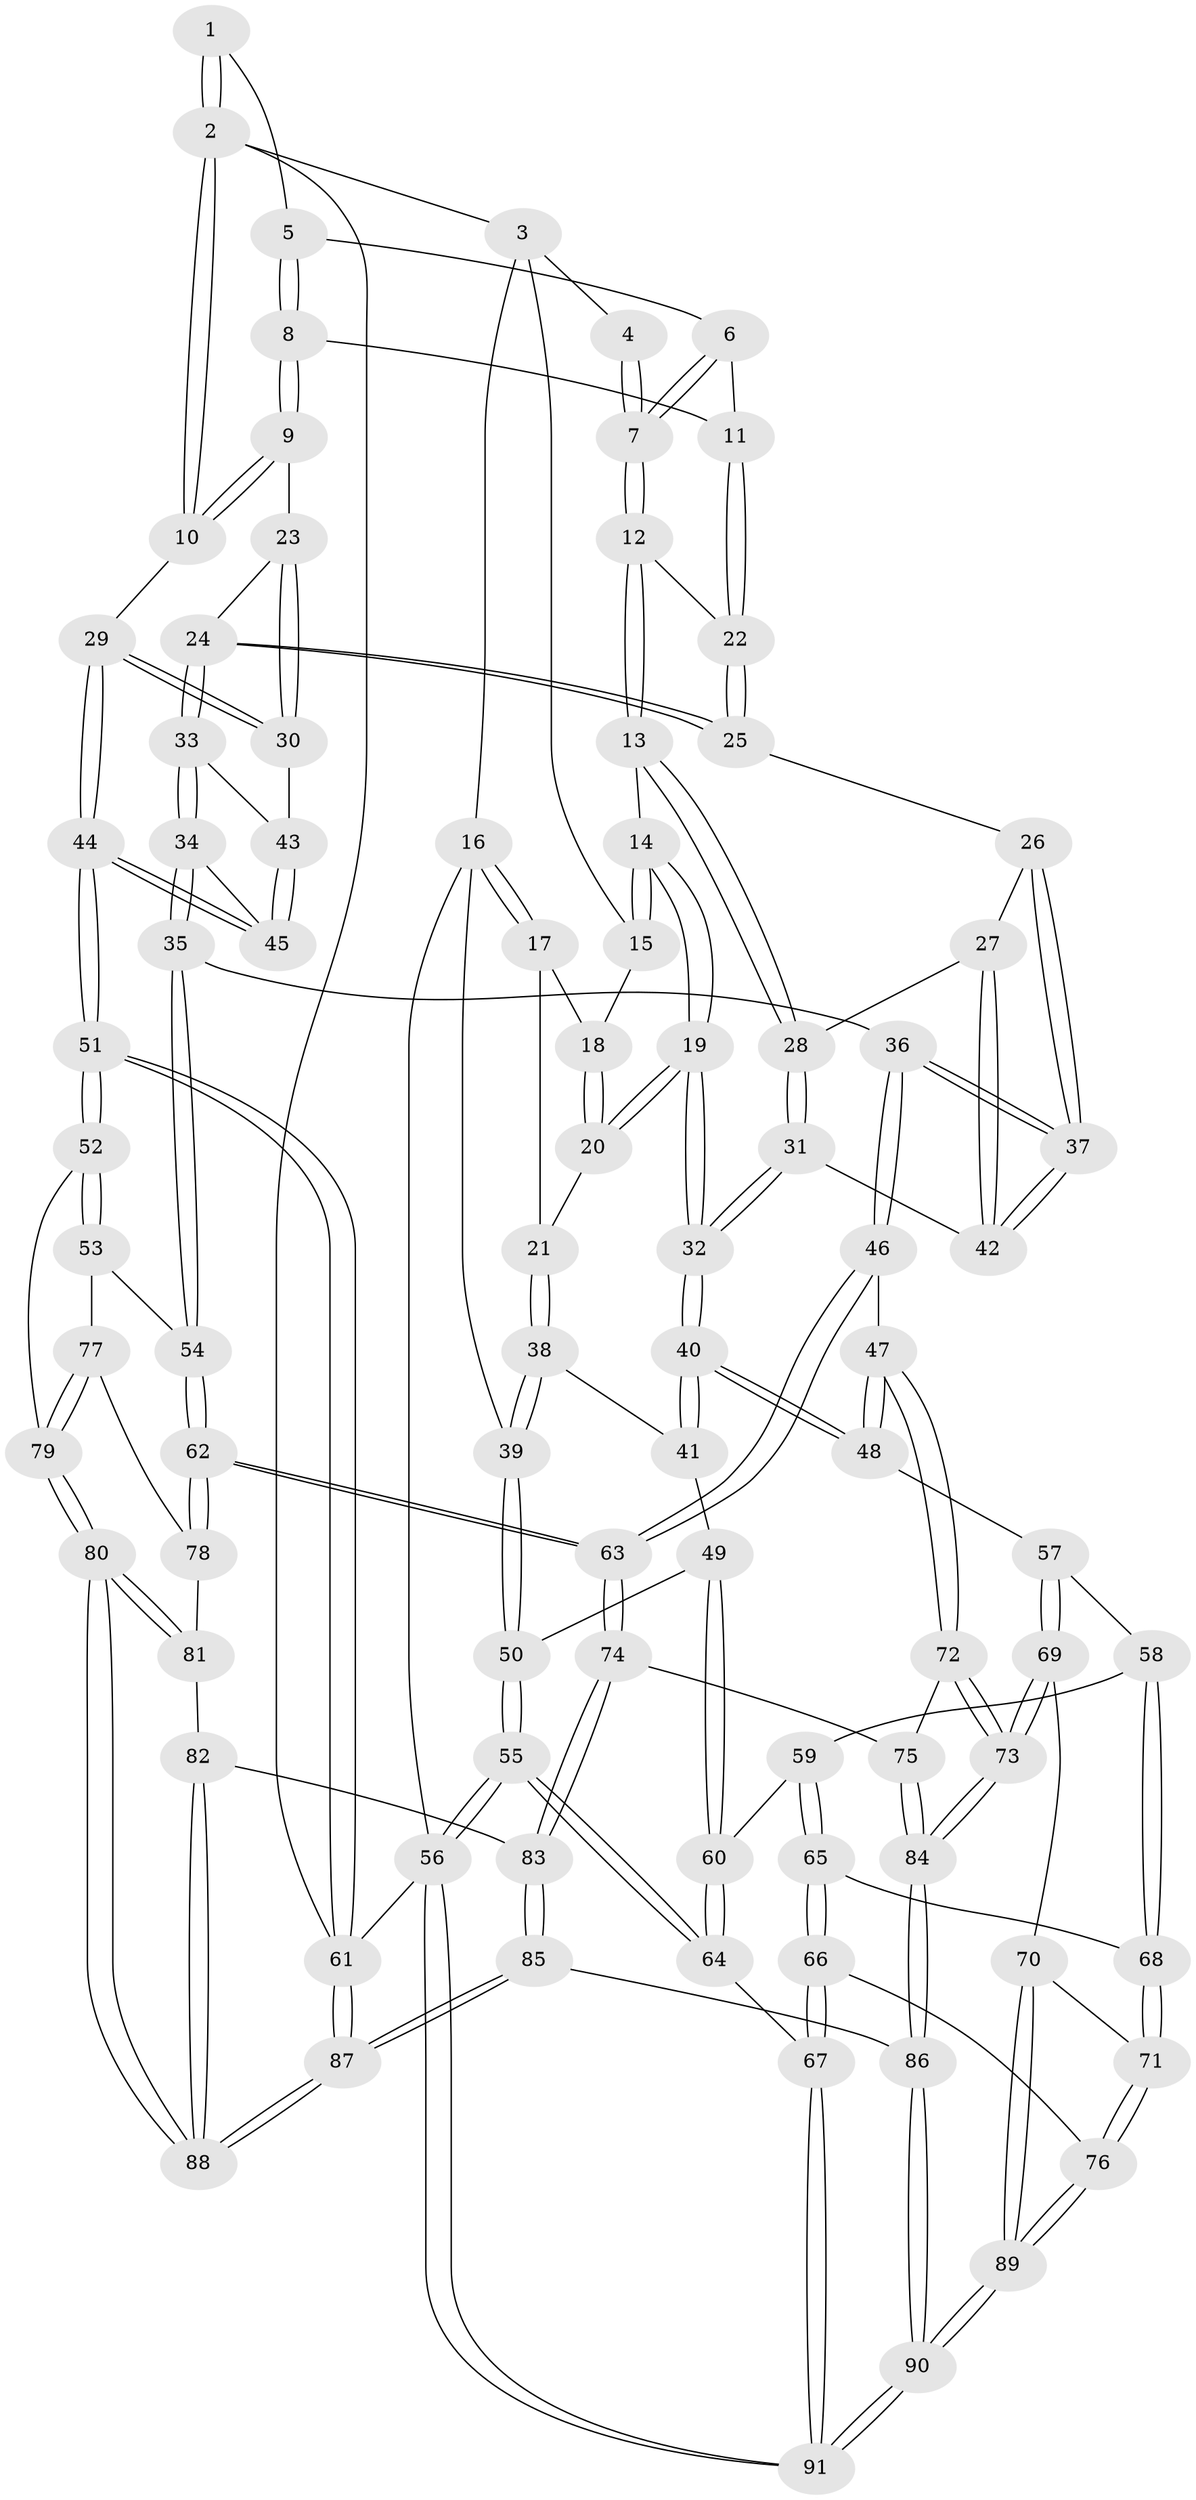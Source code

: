 // coarse degree distribution, {4: 0.39215686274509803, 5: 0.47058823529411764, 3: 0.11764705882352941, 6: 0.0196078431372549}
// Generated by graph-tools (version 1.1) at 2025/42/03/06/25 10:42:36]
// undirected, 91 vertices, 224 edges
graph export_dot {
graph [start="1"]
  node [color=gray90,style=filled];
  1 [pos="+0.7471230343245615+0"];
  2 [pos="+1+0"];
  3 [pos="+0.40137099078474475+0"];
  4 [pos="+0.7013143810296607+0"];
  5 [pos="+0.7773622867862598+0.00022020542208264708"];
  6 [pos="+0.7778289715222723+0.07348076823708703"];
  7 [pos="+0.6644656770798822+0.23179740186082276"];
  8 [pos="+0.8663295398502632+0.14940485095535286"];
  9 [pos="+1+0.13138743905753708"];
  10 [pos="+1+0"];
  11 [pos="+0.7962693683478206+0.1849566510171235"];
  12 [pos="+0.6638475656373226+0.23546173876986623"];
  13 [pos="+0.5218292862420795+0.24719581531756518"];
  14 [pos="+0.48525395373356206+0.23294583849398268"];
  15 [pos="+0.3977545793565026+0"];
  16 [pos="+0+0.16787249282943517"];
  17 [pos="+0.10429076795640893+0.14942850483511969"];
  18 [pos="+0.2190550207211735+0.12627937996516195"];
  19 [pos="+0.3835146635137109+0.31929672017119426"];
  20 [pos="+0.27257315719065134+0.320274737384022"];
  21 [pos="+0.23811740951519683+0.3405041372769379"];
  22 [pos="+0.7380635733778909+0.2692708677608869"];
  23 [pos="+0.8701461463326625+0.31271528121897674"];
  24 [pos="+0.7970619323755814+0.3324338996080787"];
  25 [pos="+0.7744593661166214+0.3191347655747754"];
  26 [pos="+0.693408020878384+0.40005944507784624"];
  27 [pos="+0.6233565028593612+0.4192204970805758"];
  28 [pos="+0.5677400890683519+0.3964055862996359"];
  29 [pos="+1+0.4172211100300242"];
  30 [pos="+0.9986470752620982+0.4214859333850534"];
  31 [pos="+0.5322965137754727+0.4773211913772694"];
  32 [pos="+0.4182418222237885+0.5372013450114095"];
  33 [pos="+0.822468862701112+0.43790444750801394"];
  34 [pos="+0.8147383227855022+0.5336883835666955"];
  35 [pos="+0.7910114514851817+0.5837219993910333"];
  36 [pos="+0.6937194280405887+0.5942776973749413"];
  37 [pos="+0.684561554304339+0.5776185981787874"];
  38 [pos="+0.17957069167620657+0.3859026284903631"];
  39 [pos="+0+0.3535845020210905"];
  40 [pos="+0.40103655381553327+0.5828947764682214"];
  41 [pos="+0.23957746463760377+0.538896186402375"];
  42 [pos="+0.6479238225921917+0.5374009668346753"];
  43 [pos="+0.9692803831169539+0.4385231700200109"];
  44 [pos="+1+0.6954595022816802"];
  45 [pos="+0.9321443796106452+0.51252798872297"];
  46 [pos="+0.6111413670479258+0.6796388235841556"];
  47 [pos="+0.5282882162550927+0.6850823340843205"];
  48 [pos="+0.41668975437301314+0.6266725147712091"];
  49 [pos="+0.17068898051119016+0.6023035454691503"];
  50 [pos="+0+0.4941680660703677"];
  51 [pos="+1+0.7239225235809001"];
  52 [pos="+1+0.7410378364147657"];
  53 [pos="+0.9479384381072592+0.7153910809682696"];
  54 [pos="+0.8654066528108294+0.6653514796873776"];
  55 [pos="+0+0.7565279658288322"];
  56 [pos="+0+1"];
  57 [pos="+0.35057029483123625+0.710386002954109"];
  58 [pos="+0.32912401328222135+0.7173200487658761"];
  59 [pos="+0.25444826867432707+0.7291684861417058"];
  60 [pos="+0.1643568883888951+0.7052167846682253"];
  61 [pos="+1+1"];
  62 [pos="+0.6961974519221301+0.827999759412947"];
  63 [pos="+0.6956954646616826+0.8279958130763149"];
  64 [pos="+0.050975194300975274+0.80232204278318"];
  65 [pos="+0.24516005930759063+0.7944914959287166"];
  66 [pos="+0.14988290641260646+0.8988518070285605"];
  67 [pos="+0.1357668866332007+0.8999267048497941"];
  68 [pos="+0.2787977378011421+0.8338735759688193"];
  69 [pos="+0.38415273694957747+0.9055414373315386"];
  70 [pos="+0.3360935256385664+0.9028660929861391"];
  71 [pos="+0.2896534598295385+0.8914143337061401"];
  72 [pos="+0.5109524111396814+0.7745450028740275"];
  73 [pos="+0.40981037107891466+0.9234921383615056"];
  74 [pos="+0.6759121778191239+0.8586463580451271"];
  75 [pos="+0.5834192461461004+0.8914518434348249"];
  76 [pos="+0.1936362951180313+0.9039275287812266"];
  77 [pos="+0.8190641672151974+0.834498322469494"];
  78 [pos="+0.7746526437696056+0.8548193479489337"];
  79 [pos="+0.9165397118963425+0.9173190321690797"];
  80 [pos="+0.8825975505398373+0.9835901758789638"];
  81 [pos="+0.7773985785471109+0.8607836525804154"];
  82 [pos="+0.7635074358962499+0.9874256105762802"];
  83 [pos="+0.6837428698957981+0.920353209123431"];
  84 [pos="+0.4656467515482925+1"];
  85 [pos="+0.5509553761211237+1"];
  86 [pos="+0.48995812566537633+1"];
  87 [pos="+0.8824643110145378+1"];
  88 [pos="+0.8663763154090289+1"];
  89 [pos="+0.2627129128798724+0.9997146533025334"];
  90 [pos="+0.29369926838017774+1"];
  91 [pos="+0.05327530077316519+1"];
  1 -- 2;
  1 -- 2;
  1 -- 5;
  2 -- 3;
  2 -- 10;
  2 -- 10;
  2 -- 61;
  3 -- 4;
  3 -- 15;
  3 -- 16;
  4 -- 7;
  4 -- 7;
  5 -- 6;
  5 -- 8;
  5 -- 8;
  6 -- 7;
  6 -- 7;
  6 -- 11;
  7 -- 12;
  7 -- 12;
  8 -- 9;
  8 -- 9;
  8 -- 11;
  9 -- 10;
  9 -- 10;
  9 -- 23;
  10 -- 29;
  11 -- 22;
  11 -- 22;
  12 -- 13;
  12 -- 13;
  12 -- 22;
  13 -- 14;
  13 -- 28;
  13 -- 28;
  14 -- 15;
  14 -- 15;
  14 -- 19;
  14 -- 19;
  15 -- 18;
  16 -- 17;
  16 -- 17;
  16 -- 39;
  16 -- 56;
  17 -- 18;
  17 -- 21;
  18 -- 20;
  18 -- 20;
  19 -- 20;
  19 -- 20;
  19 -- 32;
  19 -- 32;
  20 -- 21;
  21 -- 38;
  21 -- 38;
  22 -- 25;
  22 -- 25;
  23 -- 24;
  23 -- 30;
  23 -- 30;
  24 -- 25;
  24 -- 25;
  24 -- 33;
  24 -- 33;
  25 -- 26;
  26 -- 27;
  26 -- 37;
  26 -- 37;
  27 -- 28;
  27 -- 42;
  27 -- 42;
  28 -- 31;
  28 -- 31;
  29 -- 30;
  29 -- 30;
  29 -- 44;
  29 -- 44;
  30 -- 43;
  31 -- 32;
  31 -- 32;
  31 -- 42;
  32 -- 40;
  32 -- 40;
  33 -- 34;
  33 -- 34;
  33 -- 43;
  34 -- 35;
  34 -- 35;
  34 -- 45;
  35 -- 36;
  35 -- 54;
  35 -- 54;
  36 -- 37;
  36 -- 37;
  36 -- 46;
  36 -- 46;
  37 -- 42;
  37 -- 42;
  38 -- 39;
  38 -- 39;
  38 -- 41;
  39 -- 50;
  39 -- 50;
  40 -- 41;
  40 -- 41;
  40 -- 48;
  40 -- 48;
  41 -- 49;
  43 -- 45;
  43 -- 45;
  44 -- 45;
  44 -- 45;
  44 -- 51;
  44 -- 51;
  46 -- 47;
  46 -- 63;
  46 -- 63;
  47 -- 48;
  47 -- 48;
  47 -- 72;
  47 -- 72;
  48 -- 57;
  49 -- 50;
  49 -- 60;
  49 -- 60;
  50 -- 55;
  50 -- 55;
  51 -- 52;
  51 -- 52;
  51 -- 61;
  51 -- 61;
  52 -- 53;
  52 -- 53;
  52 -- 79;
  53 -- 54;
  53 -- 77;
  54 -- 62;
  54 -- 62;
  55 -- 56;
  55 -- 56;
  55 -- 64;
  55 -- 64;
  56 -- 91;
  56 -- 91;
  56 -- 61;
  57 -- 58;
  57 -- 69;
  57 -- 69;
  58 -- 59;
  58 -- 68;
  58 -- 68;
  59 -- 60;
  59 -- 65;
  59 -- 65;
  60 -- 64;
  60 -- 64;
  61 -- 87;
  61 -- 87;
  62 -- 63;
  62 -- 63;
  62 -- 78;
  62 -- 78;
  63 -- 74;
  63 -- 74;
  64 -- 67;
  65 -- 66;
  65 -- 66;
  65 -- 68;
  66 -- 67;
  66 -- 67;
  66 -- 76;
  67 -- 91;
  67 -- 91;
  68 -- 71;
  68 -- 71;
  69 -- 70;
  69 -- 73;
  69 -- 73;
  70 -- 71;
  70 -- 89;
  70 -- 89;
  71 -- 76;
  71 -- 76;
  72 -- 73;
  72 -- 73;
  72 -- 75;
  73 -- 84;
  73 -- 84;
  74 -- 75;
  74 -- 83;
  74 -- 83;
  75 -- 84;
  75 -- 84;
  76 -- 89;
  76 -- 89;
  77 -- 78;
  77 -- 79;
  77 -- 79;
  78 -- 81;
  79 -- 80;
  79 -- 80;
  80 -- 81;
  80 -- 81;
  80 -- 88;
  80 -- 88;
  81 -- 82;
  82 -- 83;
  82 -- 88;
  82 -- 88;
  83 -- 85;
  83 -- 85;
  84 -- 86;
  84 -- 86;
  85 -- 86;
  85 -- 87;
  85 -- 87;
  86 -- 90;
  86 -- 90;
  87 -- 88;
  87 -- 88;
  89 -- 90;
  89 -- 90;
  90 -- 91;
  90 -- 91;
}
